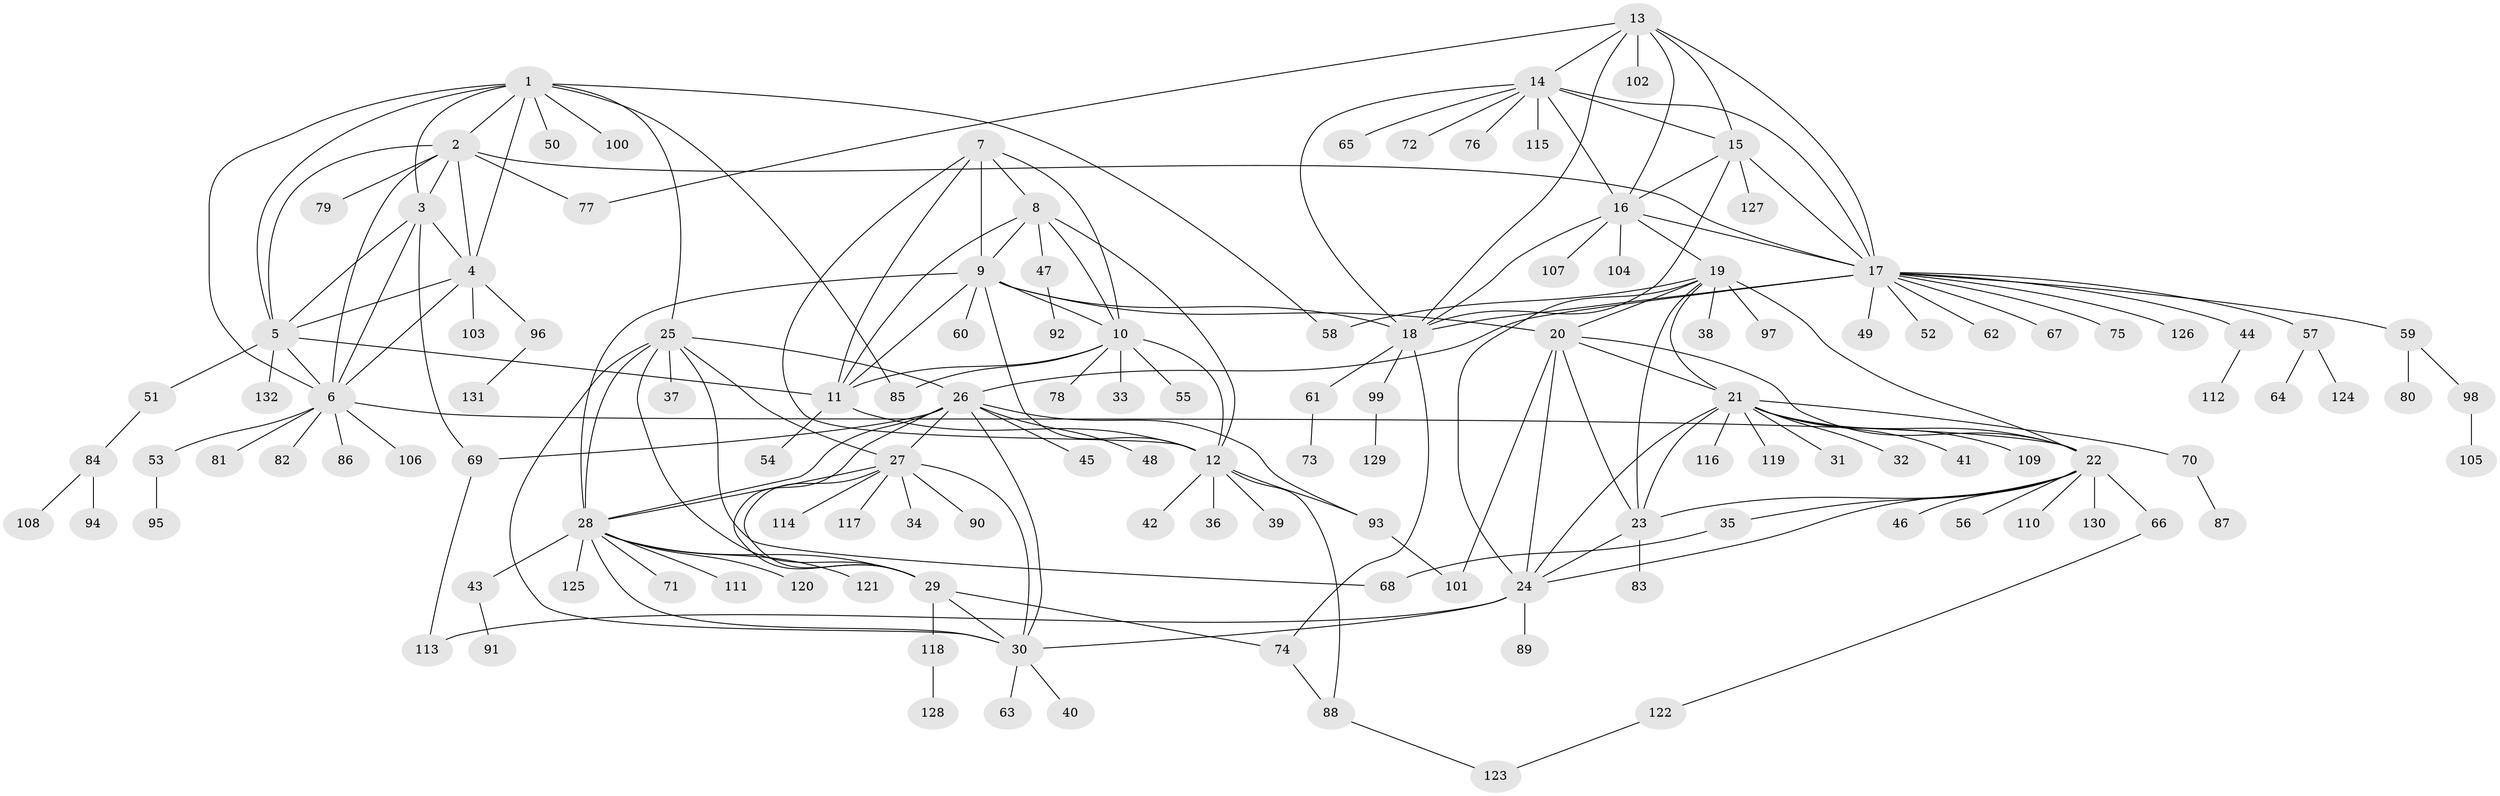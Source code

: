 // coarse degree distribution, {7: 0.2682926829268293, 6: 0.07317073170731707, 5: 0.07317073170731707, 4: 0.0975609756097561, 3: 0.07317073170731707, 8: 0.04878048780487805, 1: 0.3170731707317073, 2: 0.04878048780487805}
// Generated by graph-tools (version 1.1) at 2025/52/03/04/25 22:52:22]
// undirected, 132 vertices, 198 edges
graph export_dot {
  node [color=gray90,style=filled];
  1;
  2;
  3;
  4;
  5;
  6;
  7;
  8;
  9;
  10;
  11;
  12;
  13;
  14;
  15;
  16;
  17;
  18;
  19;
  20;
  21;
  22;
  23;
  24;
  25;
  26;
  27;
  28;
  29;
  30;
  31;
  32;
  33;
  34;
  35;
  36;
  37;
  38;
  39;
  40;
  41;
  42;
  43;
  44;
  45;
  46;
  47;
  48;
  49;
  50;
  51;
  52;
  53;
  54;
  55;
  56;
  57;
  58;
  59;
  60;
  61;
  62;
  63;
  64;
  65;
  66;
  67;
  68;
  69;
  70;
  71;
  72;
  73;
  74;
  75;
  76;
  77;
  78;
  79;
  80;
  81;
  82;
  83;
  84;
  85;
  86;
  87;
  88;
  89;
  90;
  91;
  92;
  93;
  94;
  95;
  96;
  97;
  98;
  99;
  100;
  101;
  102;
  103;
  104;
  105;
  106;
  107;
  108;
  109;
  110;
  111;
  112;
  113;
  114;
  115;
  116;
  117;
  118;
  119;
  120;
  121;
  122;
  123;
  124;
  125;
  126;
  127;
  128;
  129;
  130;
  131;
  132;
  1 -- 2;
  1 -- 3;
  1 -- 4;
  1 -- 5;
  1 -- 6;
  1 -- 25;
  1 -- 50;
  1 -- 58;
  1 -- 85;
  1 -- 100;
  2 -- 3;
  2 -- 4;
  2 -- 5;
  2 -- 6;
  2 -- 17;
  2 -- 77;
  2 -- 79;
  3 -- 4;
  3 -- 5;
  3 -- 6;
  3 -- 69;
  4 -- 5;
  4 -- 6;
  4 -- 96;
  4 -- 103;
  5 -- 6;
  5 -- 11;
  5 -- 51;
  5 -- 132;
  6 -- 22;
  6 -- 53;
  6 -- 81;
  6 -- 82;
  6 -- 86;
  6 -- 106;
  7 -- 8;
  7 -- 9;
  7 -- 10;
  7 -- 11;
  7 -- 12;
  8 -- 9;
  8 -- 10;
  8 -- 11;
  8 -- 12;
  8 -- 47;
  9 -- 10;
  9 -- 11;
  9 -- 12;
  9 -- 18;
  9 -- 20;
  9 -- 28;
  9 -- 60;
  10 -- 11;
  10 -- 12;
  10 -- 33;
  10 -- 55;
  10 -- 78;
  10 -- 85;
  11 -- 12;
  11 -- 54;
  12 -- 36;
  12 -- 39;
  12 -- 42;
  12 -- 88;
  12 -- 93;
  13 -- 14;
  13 -- 15;
  13 -- 16;
  13 -- 17;
  13 -- 18;
  13 -- 77;
  13 -- 102;
  14 -- 15;
  14 -- 16;
  14 -- 17;
  14 -- 18;
  14 -- 65;
  14 -- 72;
  14 -- 76;
  14 -- 115;
  15 -- 16;
  15 -- 17;
  15 -- 18;
  15 -- 127;
  16 -- 17;
  16 -- 18;
  16 -- 19;
  16 -- 104;
  16 -- 107;
  17 -- 18;
  17 -- 26;
  17 -- 44;
  17 -- 49;
  17 -- 52;
  17 -- 57;
  17 -- 59;
  17 -- 62;
  17 -- 67;
  17 -- 75;
  17 -- 126;
  18 -- 61;
  18 -- 74;
  18 -- 99;
  19 -- 20;
  19 -- 21;
  19 -- 22;
  19 -- 23;
  19 -- 24;
  19 -- 38;
  19 -- 58;
  19 -- 97;
  20 -- 21;
  20 -- 22;
  20 -- 23;
  20 -- 24;
  20 -- 101;
  21 -- 22;
  21 -- 23;
  21 -- 24;
  21 -- 31;
  21 -- 32;
  21 -- 41;
  21 -- 70;
  21 -- 109;
  21 -- 116;
  21 -- 119;
  22 -- 23;
  22 -- 24;
  22 -- 35;
  22 -- 46;
  22 -- 56;
  22 -- 66;
  22 -- 110;
  22 -- 130;
  23 -- 24;
  23 -- 83;
  24 -- 30;
  24 -- 89;
  24 -- 113;
  25 -- 26;
  25 -- 27;
  25 -- 28;
  25 -- 29;
  25 -- 30;
  25 -- 37;
  25 -- 68;
  26 -- 27;
  26 -- 28;
  26 -- 29;
  26 -- 30;
  26 -- 45;
  26 -- 48;
  26 -- 69;
  26 -- 93;
  27 -- 28;
  27 -- 29;
  27 -- 30;
  27 -- 34;
  27 -- 90;
  27 -- 114;
  27 -- 117;
  28 -- 29;
  28 -- 30;
  28 -- 43;
  28 -- 71;
  28 -- 111;
  28 -- 120;
  28 -- 121;
  28 -- 125;
  29 -- 30;
  29 -- 74;
  29 -- 118;
  30 -- 40;
  30 -- 63;
  35 -- 68;
  43 -- 91;
  44 -- 112;
  47 -- 92;
  51 -- 84;
  53 -- 95;
  57 -- 64;
  57 -- 124;
  59 -- 80;
  59 -- 98;
  61 -- 73;
  66 -- 122;
  69 -- 113;
  70 -- 87;
  74 -- 88;
  84 -- 94;
  84 -- 108;
  88 -- 123;
  93 -- 101;
  96 -- 131;
  98 -- 105;
  99 -- 129;
  118 -- 128;
  122 -- 123;
}
